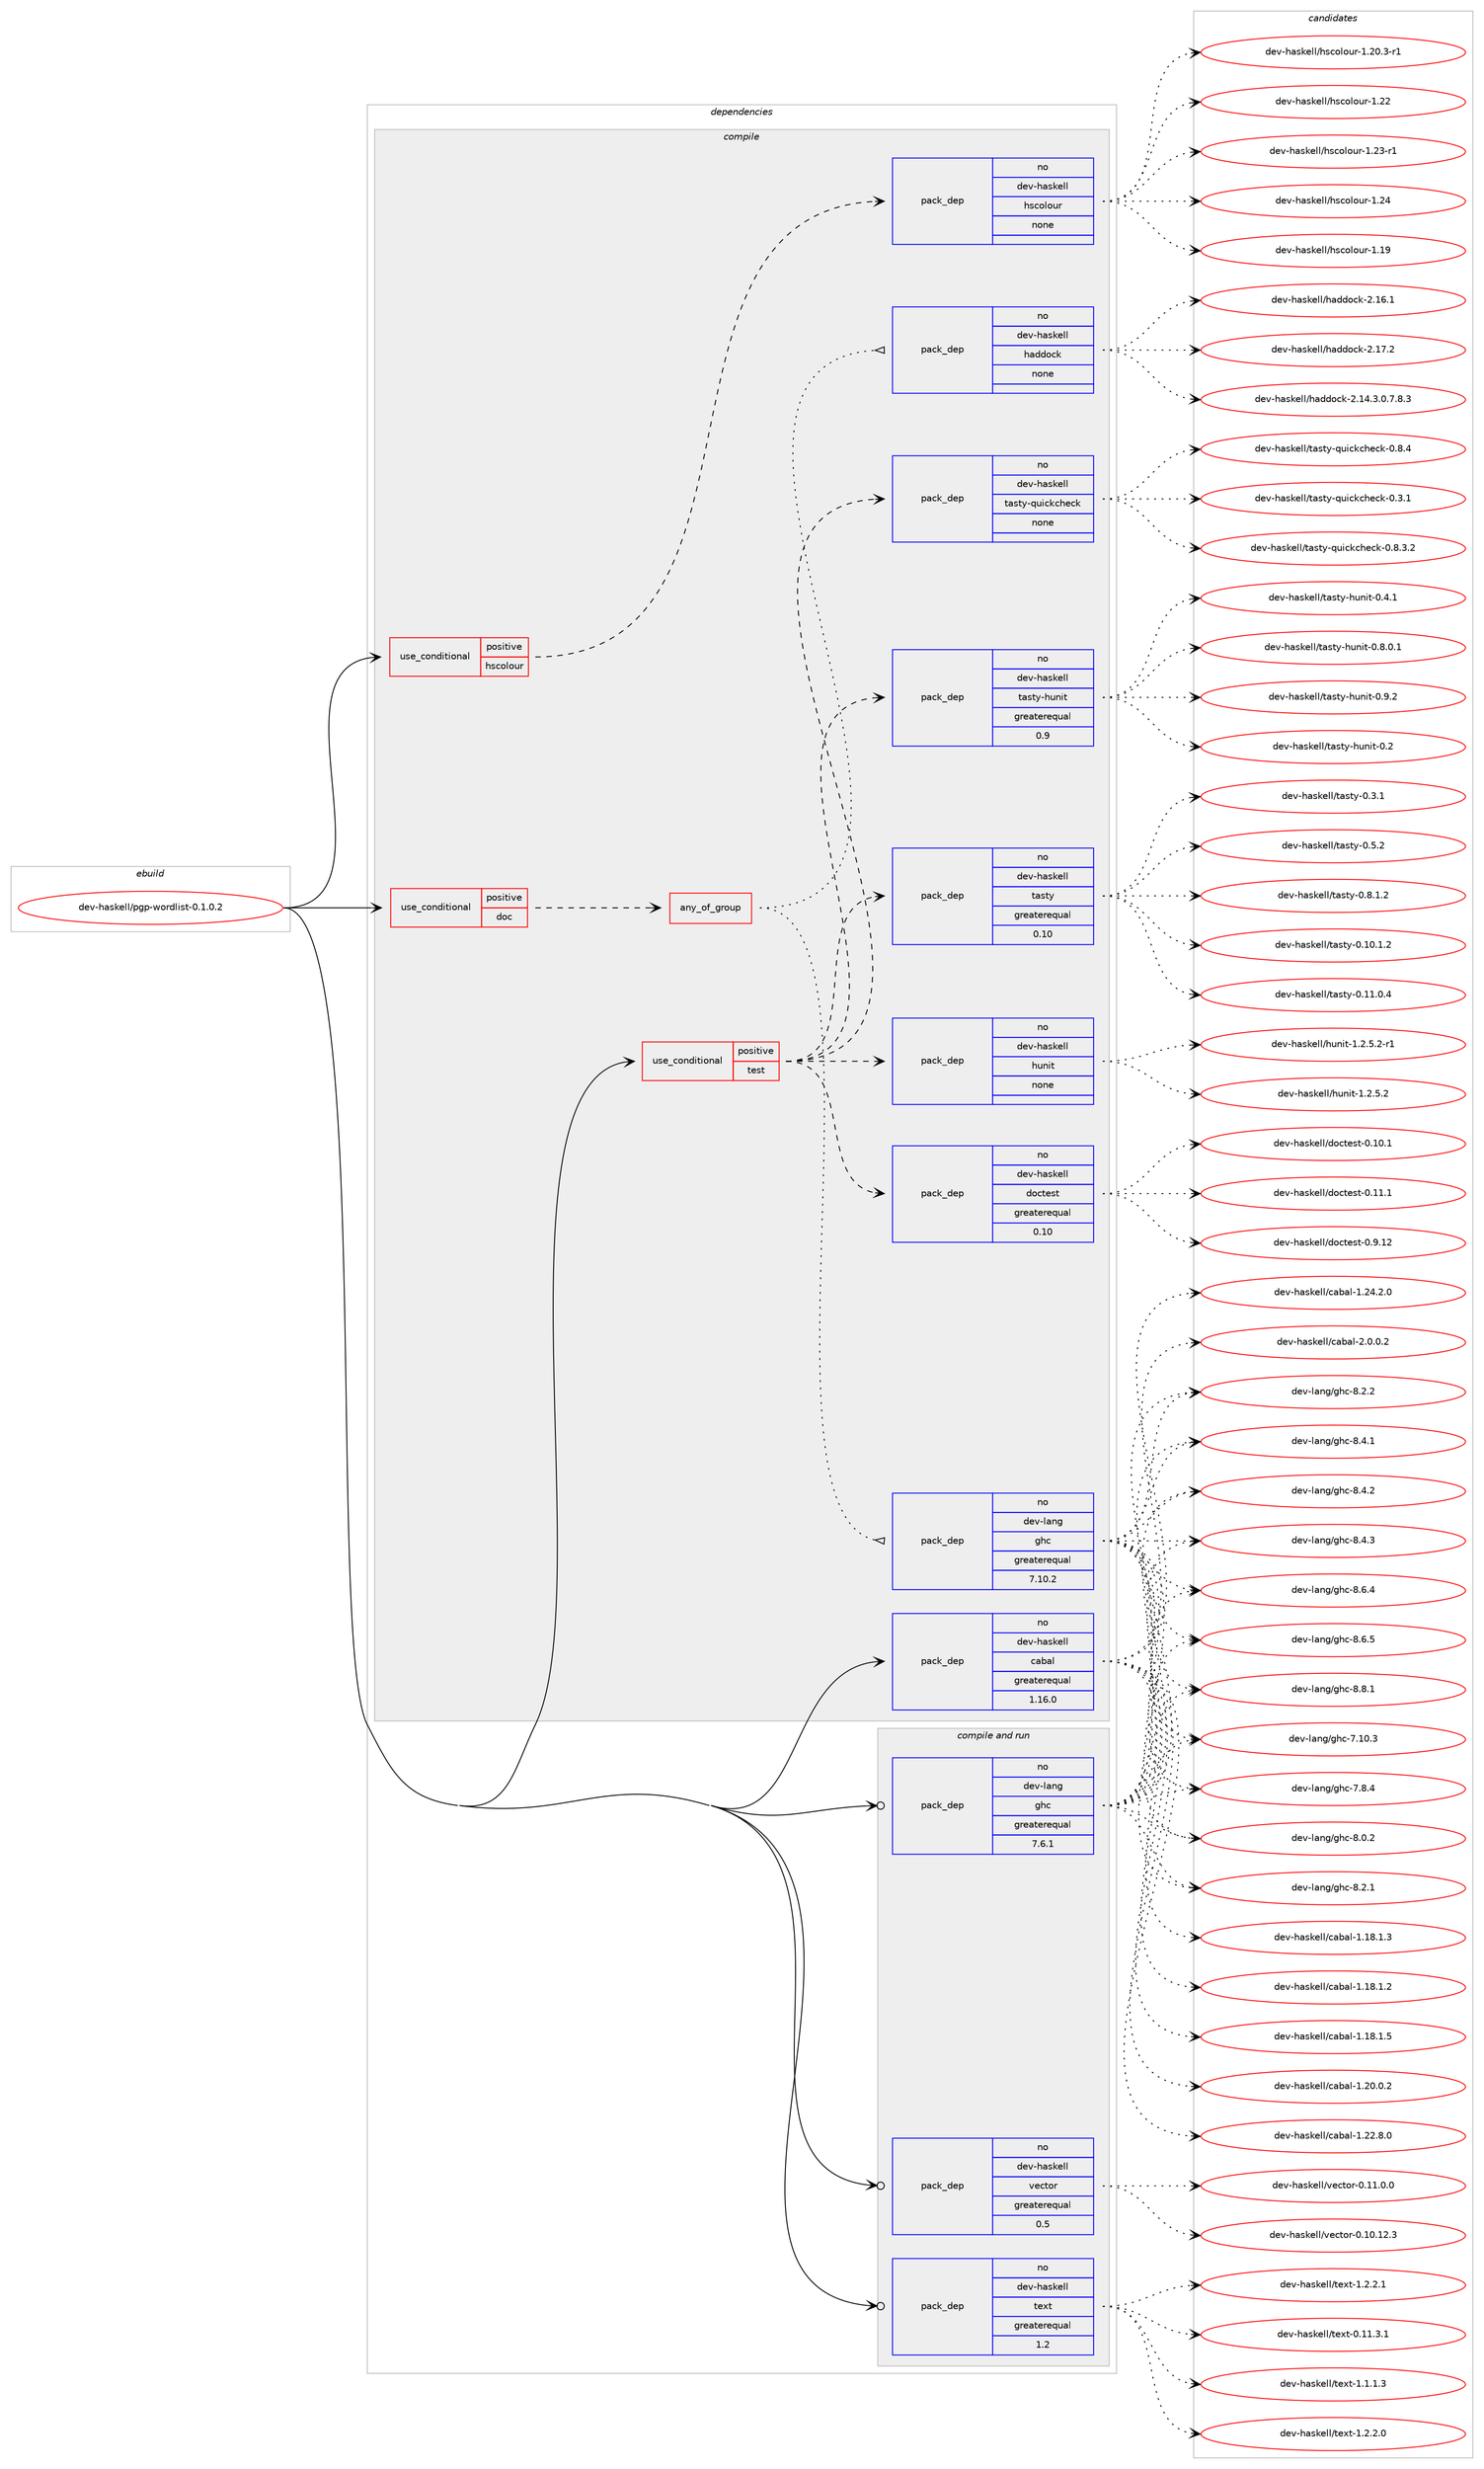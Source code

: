 digraph prolog {

# *************
# Graph options
# *************

newrank=true;
concentrate=true;
compound=true;
graph [rankdir=LR,fontname=Helvetica,fontsize=10,ranksep=1.5];#, ranksep=2.5, nodesep=0.2];
edge  [arrowhead=vee];
node  [fontname=Helvetica,fontsize=10];

# **********
# The ebuild
# **********

subgraph cluster_leftcol {
color=gray;
rank=same;
label=<<i>ebuild</i>>;
id [label="dev-haskell/pgp-wordlist-0.1.0.2", color=red, width=4, href="../dev-haskell/pgp-wordlist-0.1.0.2.svg"];
}

# ****************
# The dependencies
# ****************

subgraph cluster_midcol {
color=gray;
label=<<i>dependencies</i>>;
subgraph cluster_compile {
fillcolor="#eeeeee";
style=filled;
label=<<i>compile</i>>;
subgraph cond127151 {
dependency541450 [label=<<TABLE BORDER="0" CELLBORDER="1" CELLSPACING="0" CELLPADDING="4"><TR><TD ROWSPAN="3" CELLPADDING="10">use_conditional</TD></TR><TR><TD>positive</TD></TR><TR><TD>doc</TD></TR></TABLE>>, shape=none, color=red];
subgraph any10323 {
dependency541451 [label=<<TABLE BORDER="0" CELLBORDER="1" CELLSPACING="0" CELLPADDING="4"><TR><TD CELLPADDING="10">any_of_group</TD></TR></TABLE>>, shape=none, color=red];subgraph pack403619 {
dependency541452 [label=<<TABLE BORDER="0" CELLBORDER="1" CELLSPACING="0" CELLPADDING="4" WIDTH="220"><TR><TD ROWSPAN="6" CELLPADDING="30">pack_dep</TD></TR><TR><TD WIDTH="110">no</TD></TR><TR><TD>dev-haskell</TD></TR><TR><TD>haddock</TD></TR><TR><TD>none</TD></TR><TR><TD></TD></TR></TABLE>>, shape=none, color=blue];
}
dependency541451:e -> dependency541452:w [weight=20,style="dotted",arrowhead="oinv"];
subgraph pack403620 {
dependency541453 [label=<<TABLE BORDER="0" CELLBORDER="1" CELLSPACING="0" CELLPADDING="4" WIDTH="220"><TR><TD ROWSPAN="6" CELLPADDING="30">pack_dep</TD></TR><TR><TD WIDTH="110">no</TD></TR><TR><TD>dev-lang</TD></TR><TR><TD>ghc</TD></TR><TR><TD>greaterequal</TD></TR><TR><TD>7.10.2</TD></TR></TABLE>>, shape=none, color=blue];
}
dependency541451:e -> dependency541453:w [weight=20,style="dotted",arrowhead="oinv"];
}
dependency541450:e -> dependency541451:w [weight=20,style="dashed",arrowhead="vee"];
}
id:e -> dependency541450:w [weight=20,style="solid",arrowhead="vee"];
subgraph cond127152 {
dependency541454 [label=<<TABLE BORDER="0" CELLBORDER="1" CELLSPACING="0" CELLPADDING="4"><TR><TD ROWSPAN="3" CELLPADDING="10">use_conditional</TD></TR><TR><TD>positive</TD></TR><TR><TD>hscolour</TD></TR></TABLE>>, shape=none, color=red];
subgraph pack403621 {
dependency541455 [label=<<TABLE BORDER="0" CELLBORDER="1" CELLSPACING="0" CELLPADDING="4" WIDTH="220"><TR><TD ROWSPAN="6" CELLPADDING="30">pack_dep</TD></TR><TR><TD WIDTH="110">no</TD></TR><TR><TD>dev-haskell</TD></TR><TR><TD>hscolour</TD></TR><TR><TD>none</TD></TR><TR><TD></TD></TR></TABLE>>, shape=none, color=blue];
}
dependency541454:e -> dependency541455:w [weight=20,style="dashed",arrowhead="vee"];
}
id:e -> dependency541454:w [weight=20,style="solid",arrowhead="vee"];
subgraph cond127153 {
dependency541456 [label=<<TABLE BORDER="0" CELLBORDER="1" CELLSPACING="0" CELLPADDING="4"><TR><TD ROWSPAN="3" CELLPADDING="10">use_conditional</TD></TR><TR><TD>positive</TD></TR><TR><TD>test</TD></TR></TABLE>>, shape=none, color=red];
subgraph pack403622 {
dependency541457 [label=<<TABLE BORDER="0" CELLBORDER="1" CELLSPACING="0" CELLPADDING="4" WIDTH="220"><TR><TD ROWSPAN="6" CELLPADDING="30">pack_dep</TD></TR><TR><TD WIDTH="110">no</TD></TR><TR><TD>dev-haskell</TD></TR><TR><TD>doctest</TD></TR><TR><TD>greaterequal</TD></TR><TR><TD>0.10</TD></TR></TABLE>>, shape=none, color=blue];
}
dependency541456:e -> dependency541457:w [weight=20,style="dashed",arrowhead="vee"];
subgraph pack403623 {
dependency541458 [label=<<TABLE BORDER="0" CELLBORDER="1" CELLSPACING="0" CELLPADDING="4" WIDTH="220"><TR><TD ROWSPAN="6" CELLPADDING="30">pack_dep</TD></TR><TR><TD WIDTH="110">no</TD></TR><TR><TD>dev-haskell</TD></TR><TR><TD>hunit</TD></TR><TR><TD>none</TD></TR><TR><TD></TD></TR></TABLE>>, shape=none, color=blue];
}
dependency541456:e -> dependency541458:w [weight=20,style="dashed",arrowhead="vee"];
subgraph pack403624 {
dependency541459 [label=<<TABLE BORDER="0" CELLBORDER="1" CELLSPACING="0" CELLPADDING="4" WIDTH="220"><TR><TD ROWSPAN="6" CELLPADDING="30">pack_dep</TD></TR><TR><TD WIDTH="110">no</TD></TR><TR><TD>dev-haskell</TD></TR><TR><TD>tasty</TD></TR><TR><TD>greaterequal</TD></TR><TR><TD>0.10</TD></TR></TABLE>>, shape=none, color=blue];
}
dependency541456:e -> dependency541459:w [weight=20,style="dashed",arrowhead="vee"];
subgraph pack403625 {
dependency541460 [label=<<TABLE BORDER="0" CELLBORDER="1" CELLSPACING="0" CELLPADDING="4" WIDTH="220"><TR><TD ROWSPAN="6" CELLPADDING="30">pack_dep</TD></TR><TR><TD WIDTH="110">no</TD></TR><TR><TD>dev-haskell</TD></TR><TR><TD>tasty-hunit</TD></TR><TR><TD>greaterequal</TD></TR><TR><TD>0.9</TD></TR></TABLE>>, shape=none, color=blue];
}
dependency541456:e -> dependency541460:w [weight=20,style="dashed",arrowhead="vee"];
subgraph pack403626 {
dependency541461 [label=<<TABLE BORDER="0" CELLBORDER="1" CELLSPACING="0" CELLPADDING="4" WIDTH="220"><TR><TD ROWSPAN="6" CELLPADDING="30">pack_dep</TD></TR><TR><TD WIDTH="110">no</TD></TR><TR><TD>dev-haskell</TD></TR><TR><TD>tasty-quickcheck</TD></TR><TR><TD>none</TD></TR><TR><TD></TD></TR></TABLE>>, shape=none, color=blue];
}
dependency541456:e -> dependency541461:w [weight=20,style="dashed",arrowhead="vee"];
}
id:e -> dependency541456:w [weight=20,style="solid",arrowhead="vee"];
subgraph pack403627 {
dependency541462 [label=<<TABLE BORDER="0" CELLBORDER="1" CELLSPACING="0" CELLPADDING="4" WIDTH="220"><TR><TD ROWSPAN="6" CELLPADDING="30">pack_dep</TD></TR><TR><TD WIDTH="110">no</TD></TR><TR><TD>dev-haskell</TD></TR><TR><TD>cabal</TD></TR><TR><TD>greaterequal</TD></TR><TR><TD>1.16.0</TD></TR></TABLE>>, shape=none, color=blue];
}
id:e -> dependency541462:w [weight=20,style="solid",arrowhead="vee"];
}
subgraph cluster_compileandrun {
fillcolor="#eeeeee";
style=filled;
label=<<i>compile and run</i>>;
subgraph pack403628 {
dependency541463 [label=<<TABLE BORDER="0" CELLBORDER="1" CELLSPACING="0" CELLPADDING="4" WIDTH="220"><TR><TD ROWSPAN="6" CELLPADDING="30">pack_dep</TD></TR><TR><TD WIDTH="110">no</TD></TR><TR><TD>dev-haskell</TD></TR><TR><TD>text</TD></TR><TR><TD>greaterequal</TD></TR><TR><TD>1.2</TD></TR></TABLE>>, shape=none, color=blue];
}
id:e -> dependency541463:w [weight=20,style="solid",arrowhead="odotvee"];
subgraph pack403629 {
dependency541464 [label=<<TABLE BORDER="0" CELLBORDER="1" CELLSPACING="0" CELLPADDING="4" WIDTH="220"><TR><TD ROWSPAN="6" CELLPADDING="30">pack_dep</TD></TR><TR><TD WIDTH="110">no</TD></TR><TR><TD>dev-haskell</TD></TR><TR><TD>vector</TD></TR><TR><TD>greaterequal</TD></TR><TR><TD>0.5</TD></TR></TABLE>>, shape=none, color=blue];
}
id:e -> dependency541464:w [weight=20,style="solid",arrowhead="odotvee"];
subgraph pack403630 {
dependency541465 [label=<<TABLE BORDER="0" CELLBORDER="1" CELLSPACING="0" CELLPADDING="4" WIDTH="220"><TR><TD ROWSPAN="6" CELLPADDING="30">pack_dep</TD></TR><TR><TD WIDTH="110">no</TD></TR><TR><TD>dev-lang</TD></TR><TR><TD>ghc</TD></TR><TR><TD>greaterequal</TD></TR><TR><TD>7.6.1</TD></TR></TABLE>>, shape=none, color=blue];
}
id:e -> dependency541465:w [weight=20,style="solid",arrowhead="odotvee"];
}
subgraph cluster_run {
fillcolor="#eeeeee";
style=filled;
label=<<i>run</i>>;
}
}

# **************
# The candidates
# **************

subgraph cluster_choices {
rank=same;
color=gray;
label=<<i>candidates</i>>;

subgraph choice403619 {
color=black;
nodesep=1;
choice1001011184510497115107101108108471049710010011199107455046495246514648465546564651 [label="dev-haskell/haddock-2.14.3.0.7.8.3", color=red, width=4,href="../dev-haskell/haddock-2.14.3.0.7.8.3.svg"];
choice100101118451049711510710110810847104971001001119910745504649544649 [label="dev-haskell/haddock-2.16.1", color=red, width=4,href="../dev-haskell/haddock-2.16.1.svg"];
choice100101118451049711510710110810847104971001001119910745504649554650 [label="dev-haskell/haddock-2.17.2", color=red, width=4,href="../dev-haskell/haddock-2.17.2.svg"];
dependency541452:e -> choice1001011184510497115107101108108471049710010011199107455046495246514648465546564651:w [style=dotted,weight="100"];
dependency541452:e -> choice100101118451049711510710110810847104971001001119910745504649544649:w [style=dotted,weight="100"];
dependency541452:e -> choice100101118451049711510710110810847104971001001119910745504649554650:w [style=dotted,weight="100"];
}
subgraph choice403620 {
color=black;
nodesep=1;
choice1001011184510897110103471031049945554649484651 [label="dev-lang/ghc-7.10.3", color=red, width=4,href="../dev-lang/ghc-7.10.3.svg"];
choice10010111845108971101034710310499455546564652 [label="dev-lang/ghc-7.8.4", color=red, width=4,href="../dev-lang/ghc-7.8.4.svg"];
choice10010111845108971101034710310499455646484650 [label="dev-lang/ghc-8.0.2", color=red, width=4,href="../dev-lang/ghc-8.0.2.svg"];
choice10010111845108971101034710310499455646504649 [label="dev-lang/ghc-8.2.1", color=red, width=4,href="../dev-lang/ghc-8.2.1.svg"];
choice10010111845108971101034710310499455646504650 [label="dev-lang/ghc-8.2.2", color=red, width=4,href="../dev-lang/ghc-8.2.2.svg"];
choice10010111845108971101034710310499455646524649 [label="dev-lang/ghc-8.4.1", color=red, width=4,href="../dev-lang/ghc-8.4.1.svg"];
choice10010111845108971101034710310499455646524650 [label="dev-lang/ghc-8.4.2", color=red, width=4,href="../dev-lang/ghc-8.4.2.svg"];
choice10010111845108971101034710310499455646524651 [label="dev-lang/ghc-8.4.3", color=red, width=4,href="../dev-lang/ghc-8.4.3.svg"];
choice10010111845108971101034710310499455646544652 [label="dev-lang/ghc-8.6.4", color=red, width=4,href="../dev-lang/ghc-8.6.4.svg"];
choice10010111845108971101034710310499455646544653 [label="dev-lang/ghc-8.6.5", color=red, width=4,href="../dev-lang/ghc-8.6.5.svg"];
choice10010111845108971101034710310499455646564649 [label="dev-lang/ghc-8.8.1", color=red, width=4,href="../dev-lang/ghc-8.8.1.svg"];
dependency541453:e -> choice1001011184510897110103471031049945554649484651:w [style=dotted,weight="100"];
dependency541453:e -> choice10010111845108971101034710310499455546564652:w [style=dotted,weight="100"];
dependency541453:e -> choice10010111845108971101034710310499455646484650:w [style=dotted,weight="100"];
dependency541453:e -> choice10010111845108971101034710310499455646504649:w [style=dotted,weight="100"];
dependency541453:e -> choice10010111845108971101034710310499455646504650:w [style=dotted,weight="100"];
dependency541453:e -> choice10010111845108971101034710310499455646524649:w [style=dotted,weight="100"];
dependency541453:e -> choice10010111845108971101034710310499455646524650:w [style=dotted,weight="100"];
dependency541453:e -> choice10010111845108971101034710310499455646524651:w [style=dotted,weight="100"];
dependency541453:e -> choice10010111845108971101034710310499455646544652:w [style=dotted,weight="100"];
dependency541453:e -> choice10010111845108971101034710310499455646544653:w [style=dotted,weight="100"];
dependency541453:e -> choice10010111845108971101034710310499455646564649:w [style=dotted,weight="100"];
}
subgraph choice403621 {
color=black;
nodesep=1;
choice100101118451049711510710110810847104115991111081111171144549464957 [label="dev-haskell/hscolour-1.19", color=red, width=4,href="../dev-haskell/hscolour-1.19.svg"];
choice10010111845104971151071011081084710411599111108111117114454946504846514511449 [label="dev-haskell/hscolour-1.20.3-r1", color=red, width=4,href="../dev-haskell/hscolour-1.20.3-r1.svg"];
choice100101118451049711510710110810847104115991111081111171144549465050 [label="dev-haskell/hscolour-1.22", color=red, width=4,href="../dev-haskell/hscolour-1.22.svg"];
choice1001011184510497115107101108108471041159911110811111711445494650514511449 [label="dev-haskell/hscolour-1.23-r1", color=red, width=4,href="../dev-haskell/hscolour-1.23-r1.svg"];
choice100101118451049711510710110810847104115991111081111171144549465052 [label="dev-haskell/hscolour-1.24", color=red, width=4,href="../dev-haskell/hscolour-1.24.svg"];
dependency541455:e -> choice100101118451049711510710110810847104115991111081111171144549464957:w [style=dotted,weight="100"];
dependency541455:e -> choice10010111845104971151071011081084710411599111108111117114454946504846514511449:w [style=dotted,weight="100"];
dependency541455:e -> choice100101118451049711510710110810847104115991111081111171144549465050:w [style=dotted,weight="100"];
dependency541455:e -> choice1001011184510497115107101108108471041159911110811111711445494650514511449:w [style=dotted,weight="100"];
dependency541455:e -> choice100101118451049711510710110810847104115991111081111171144549465052:w [style=dotted,weight="100"];
}
subgraph choice403622 {
color=black;
nodesep=1;
choice1001011184510497115107101108108471001119911610111511645484649484649 [label="dev-haskell/doctest-0.10.1", color=red, width=4,href="../dev-haskell/doctest-0.10.1.svg"];
choice1001011184510497115107101108108471001119911610111511645484649494649 [label="dev-haskell/doctest-0.11.1", color=red, width=4,href="../dev-haskell/doctest-0.11.1.svg"];
choice1001011184510497115107101108108471001119911610111511645484657464950 [label="dev-haskell/doctest-0.9.12", color=red, width=4,href="../dev-haskell/doctest-0.9.12.svg"];
dependency541457:e -> choice1001011184510497115107101108108471001119911610111511645484649484649:w [style=dotted,weight="100"];
dependency541457:e -> choice1001011184510497115107101108108471001119911610111511645484649494649:w [style=dotted,weight="100"];
dependency541457:e -> choice1001011184510497115107101108108471001119911610111511645484657464950:w [style=dotted,weight="100"];
}
subgraph choice403623 {
color=black;
nodesep=1;
choice1001011184510497115107101108108471041171101051164549465046534650 [label="dev-haskell/hunit-1.2.5.2", color=red, width=4,href="../dev-haskell/hunit-1.2.5.2.svg"];
choice10010111845104971151071011081084710411711010511645494650465346504511449 [label="dev-haskell/hunit-1.2.5.2-r1", color=red, width=4,href="../dev-haskell/hunit-1.2.5.2-r1.svg"];
dependency541458:e -> choice1001011184510497115107101108108471041171101051164549465046534650:w [style=dotted,weight="100"];
dependency541458:e -> choice10010111845104971151071011081084710411711010511645494650465346504511449:w [style=dotted,weight="100"];
}
subgraph choice403624 {
color=black;
nodesep=1;
choice10010111845104971151071011081084711697115116121454846494846494650 [label="dev-haskell/tasty-0.10.1.2", color=red, width=4,href="../dev-haskell/tasty-0.10.1.2.svg"];
choice10010111845104971151071011081084711697115116121454846494946484652 [label="dev-haskell/tasty-0.11.0.4", color=red, width=4,href="../dev-haskell/tasty-0.11.0.4.svg"];
choice10010111845104971151071011081084711697115116121454846514649 [label="dev-haskell/tasty-0.3.1", color=red, width=4,href="../dev-haskell/tasty-0.3.1.svg"];
choice10010111845104971151071011081084711697115116121454846534650 [label="dev-haskell/tasty-0.5.2", color=red, width=4,href="../dev-haskell/tasty-0.5.2.svg"];
choice100101118451049711510710110810847116971151161214548465646494650 [label="dev-haskell/tasty-0.8.1.2", color=red, width=4,href="../dev-haskell/tasty-0.8.1.2.svg"];
dependency541459:e -> choice10010111845104971151071011081084711697115116121454846494846494650:w [style=dotted,weight="100"];
dependency541459:e -> choice10010111845104971151071011081084711697115116121454846494946484652:w [style=dotted,weight="100"];
dependency541459:e -> choice10010111845104971151071011081084711697115116121454846514649:w [style=dotted,weight="100"];
dependency541459:e -> choice10010111845104971151071011081084711697115116121454846534650:w [style=dotted,weight="100"];
dependency541459:e -> choice100101118451049711510710110810847116971151161214548465646494650:w [style=dotted,weight="100"];
}
subgraph choice403625 {
color=black;
nodesep=1;
choice100101118451049711510710110810847116971151161214510411711010511645484650 [label="dev-haskell/tasty-hunit-0.2", color=red, width=4,href="../dev-haskell/tasty-hunit-0.2.svg"];
choice1001011184510497115107101108108471169711511612145104117110105116454846524649 [label="dev-haskell/tasty-hunit-0.4.1", color=red, width=4,href="../dev-haskell/tasty-hunit-0.4.1.svg"];
choice10010111845104971151071011081084711697115116121451041171101051164548465646484649 [label="dev-haskell/tasty-hunit-0.8.0.1", color=red, width=4,href="../dev-haskell/tasty-hunit-0.8.0.1.svg"];
choice1001011184510497115107101108108471169711511612145104117110105116454846574650 [label="dev-haskell/tasty-hunit-0.9.2", color=red, width=4,href="../dev-haskell/tasty-hunit-0.9.2.svg"];
dependency541460:e -> choice100101118451049711510710110810847116971151161214510411711010511645484650:w [style=dotted,weight="100"];
dependency541460:e -> choice1001011184510497115107101108108471169711511612145104117110105116454846524649:w [style=dotted,weight="100"];
dependency541460:e -> choice10010111845104971151071011081084711697115116121451041171101051164548465646484649:w [style=dotted,weight="100"];
dependency541460:e -> choice1001011184510497115107101108108471169711511612145104117110105116454846574650:w [style=dotted,weight="100"];
}
subgraph choice403626 {
color=black;
nodesep=1;
choice1001011184510497115107101108108471169711511612145113117105991079910410199107454846514649 [label="dev-haskell/tasty-quickcheck-0.3.1", color=red, width=4,href="../dev-haskell/tasty-quickcheck-0.3.1.svg"];
choice10010111845104971151071011081084711697115116121451131171059910799104101991074548465646514650 [label="dev-haskell/tasty-quickcheck-0.8.3.2", color=red, width=4,href="../dev-haskell/tasty-quickcheck-0.8.3.2.svg"];
choice1001011184510497115107101108108471169711511612145113117105991079910410199107454846564652 [label="dev-haskell/tasty-quickcheck-0.8.4", color=red, width=4,href="../dev-haskell/tasty-quickcheck-0.8.4.svg"];
dependency541461:e -> choice1001011184510497115107101108108471169711511612145113117105991079910410199107454846514649:w [style=dotted,weight="100"];
dependency541461:e -> choice10010111845104971151071011081084711697115116121451131171059910799104101991074548465646514650:w [style=dotted,weight="100"];
dependency541461:e -> choice1001011184510497115107101108108471169711511612145113117105991079910410199107454846564652:w [style=dotted,weight="100"];
}
subgraph choice403627 {
color=black;
nodesep=1;
choice10010111845104971151071011081084799979897108454946495646494650 [label="dev-haskell/cabal-1.18.1.2", color=red, width=4,href="../dev-haskell/cabal-1.18.1.2.svg"];
choice10010111845104971151071011081084799979897108454946495646494651 [label="dev-haskell/cabal-1.18.1.3", color=red, width=4,href="../dev-haskell/cabal-1.18.1.3.svg"];
choice10010111845104971151071011081084799979897108454946495646494653 [label="dev-haskell/cabal-1.18.1.5", color=red, width=4,href="../dev-haskell/cabal-1.18.1.5.svg"];
choice10010111845104971151071011081084799979897108454946504846484650 [label="dev-haskell/cabal-1.20.0.2", color=red, width=4,href="../dev-haskell/cabal-1.20.0.2.svg"];
choice10010111845104971151071011081084799979897108454946505046564648 [label="dev-haskell/cabal-1.22.8.0", color=red, width=4,href="../dev-haskell/cabal-1.22.8.0.svg"];
choice10010111845104971151071011081084799979897108454946505246504648 [label="dev-haskell/cabal-1.24.2.0", color=red, width=4,href="../dev-haskell/cabal-1.24.2.0.svg"];
choice100101118451049711510710110810847999798971084550464846484650 [label="dev-haskell/cabal-2.0.0.2", color=red, width=4,href="../dev-haskell/cabal-2.0.0.2.svg"];
dependency541462:e -> choice10010111845104971151071011081084799979897108454946495646494650:w [style=dotted,weight="100"];
dependency541462:e -> choice10010111845104971151071011081084799979897108454946495646494651:w [style=dotted,weight="100"];
dependency541462:e -> choice10010111845104971151071011081084799979897108454946495646494653:w [style=dotted,weight="100"];
dependency541462:e -> choice10010111845104971151071011081084799979897108454946504846484650:w [style=dotted,weight="100"];
dependency541462:e -> choice10010111845104971151071011081084799979897108454946505046564648:w [style=dotted,weight="100"];
dependency541462:e -> choice10010111845104971151071011081084799979897108454946505246504648:w [style=dotted,weight="100"];
dependency541462:e -> choice100101118451049711510710110810847999798971084550464846484650:w [style=dotted,weight="100"];
}
subgraph choice403628 {
color=black;
nodesep=1;
choice100101118451049711510710110810847116101120116454846494946514649 [label="dev-haskell/text-0.11.3.1", color=red, width=4,href="../dev-haskell/text-0.11.3.1.svg"];
choice1001011184510497115107101108108471161011201164549464946494651 [label="dev-haskell/text-1.1.1.3", color=red, width=4,href="../dev-haskell/text-1.1.1.3.svg"];
choice1001011184510497115107101108108471161011201164549465046504648 [label="dev-haskell/text-1.2.2.0", color=red, width=4,href="../dev-haskell/text-1.2.2.0.svg"];
choice1001011184510497115107101108108471161011201164549465046504649 [label="dev-haskell/text-1.2.2.1", color=red, width=4,href="../dev-haskell/text-1.2.2.1.svg"];
dependency541463:e -> choice100101118451049711510710110810847116101120116454846494946514649:w [style=dotted,weight="100"];
dependency541463:e -> choice1001011184510497115107101108108471161011201164549464946494651:w [style=dotted,weight="100"];
dependency541463:e -> choice1001011184510497115107101108108471161011201164549465046504648:w [style=dotted,weight="100"];
dependency541463:e -> choice1001011184510497115107101108108471161011201164549465046504649:w [style=dotted,weight="100"];
}
subgraph choice403629 {
color=black;
nodesep=1;
choice1001011184510497115107101108108471181019911611111445484649484649504651 [label="dev-haskell/vector-0.10.12.3", color=red, width=4,href="../dev-haskell/vector-0.10.12.3.svg"];
choice10010111845104971151071011081084711810199116111114454846494946484648 [label="dev-haskell/vector-0.11.0.0", color=red, width=4,href="../dev-haskell/vector-0.11.0.0.svg"];
dependency541464:e -> choice1001011184510497115107101108108471181019911611111445484649484649504651:w [style=dotted,weight="100"];
dependency541464:e -> choice10010111845104971151071011081084711810199116111114454846494946484648:w [style=dotted,weight="100"];
}
subgraph choice403630 {
color=black;
nodesep=1;
choice1001011184510897110103471031049945554649484651 [label="dev-lang/ghc-7.10.3", color=red, width=4,href="../dev-lang/ghc-7.10.3.svg"];
choice10010111845108971101034710310499455546564652 [label="dev-lang/ghc-7.8.4", color=red, width=4,href="../dev-lang/ghc-7.8.4.svg"];
choice10010111845108971101034710310499455646484650 [label="dev-lang/ghc-8.0.2", color=red, width=4,href="../dev-lang/ghc-8.0.2.svg"];
choice10010111845108971101034710310499455646504649 [label="dev-lang/ghc-8.2.1", color=red, width=4,href="../dev-lang/ghc-8.2.1.svg"];
choice10010111845108971101034710310499455646504650 [label="dev-lang/ghc-8.2.2", color=red, width=4,href="../dev-lang/ghc-8.2.2.svg"];
choice10010111845108971101034710310499455646524649 [label="dev-lang/ghc-8.4.1", color=red, width=4,href="../dev-lang/ghc-8.4.1.svg"];
choice10010111845108971101034710310499455646524650 [label="dev-lang/ghc-8.4.2", color=red, width=4,href="../dev-lang/ghc-8.4.2.svg"];
choice10010111845108971101034710310499455646524651 [label="dev-lang/ghc-8.4.3", color=red, width=4,href="../dev-lang/ghc-8.4.3.svg"];
choice10010111845108971101034710310499455646544652 [label="dev-lang/ghc-8.6.4", color=red, width=4,href="../dev-lang/ghc-8.6.4.svg"];
choice10010111845108971101034710310499455646544653 [label="dev-lang/ghc-8.6.5", color=red, width=4,href="../dev-lang/ghc-8.6.5.svg"];
choice10010111845108971101034710310499455646564649 [label="dev-lang/ghc-8.8.1", color=red, width=4,href="../dev-lang/ghc-8.8.1.svg"];
dependency541465:e -> choice1001011184510897110103471031049945554649484651:w [style=dotted,weight="100"];
dependency541465:e -> choice10010111845108971101034710310499455546564652:w [style=dotted,weight="100"];
dependency541465:e -> choice10010111845108971101034710310499455646484650:w [style=dotted,weight="100"];
dependency541465:e -> choice10010111845108971101034710310499455646504649:w [style=dotted,weight="100"];
dependency541465:e -> choice10010111845108971101034710310499455646504650:w [style=dotted,weight="100"];
dependency541465:e -> choice10010111845108971101034710310499455646524649:w [style=dotted,weight="100"];
dependency541465:e -> choice10010111845108971101034710310499455646524650:w [style=dotted,weight="100"];
dependency541465:e -> choice10010111845108971101034710310499455646524651:w [style=dotted,weight="100"];
dependency541465:e -> choice10010111845108971101034710310499455646544652:w [style=dotted,weight="100"];
dependency541465:e -> choice10010111845108971101034710310499455646544653:w [style=dotted,weight="100"];
dependency541465:e -> choice10010111845108971101034710310499455646564649:w [style=dotted,weight="100"];
}
}

}
